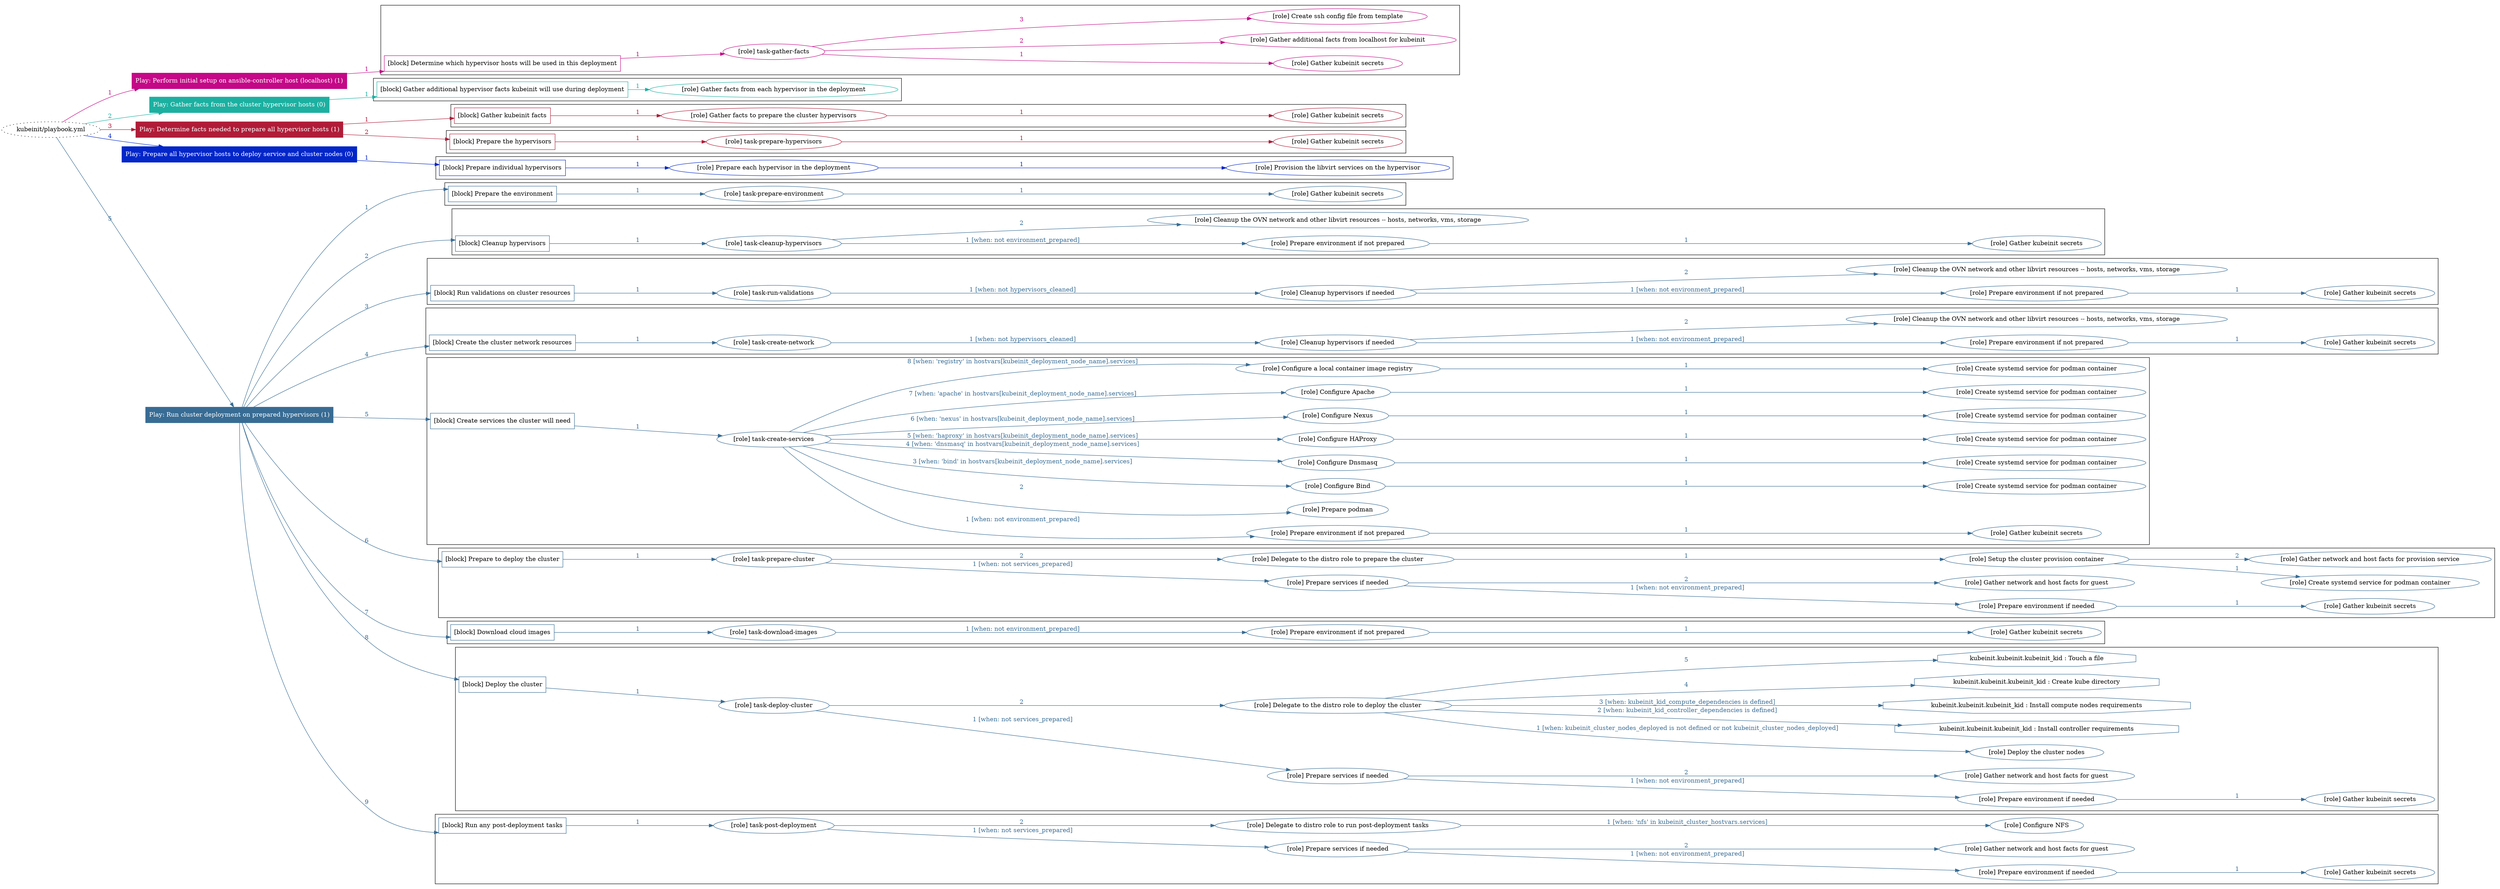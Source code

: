 digraph {
	graph [concentrate=true ordering=in rankdir=LR ratio=fill]
	edge [esep=5 sep=10]
	"kubeinit/playbook.yml" [URL="/home/runner/work/kubeinit/kubeinit/kubeinit/playbook.yml" id=playbook_81dca609 style=dotted]
	"kubeinit/playbook.yml" -> play_7cde8fb8 [label="1 " color="#c40887" fontcolor="#c40887" id=edge_72977e50 labeltooltip="1 " tooltip="1 "]
	subgraph "Play: Perform initial setup on ansible-controller host (localhost) (1)" {
		play_7cde8fb8 [label="Play: Perform initial setup on ansible-controller host (localhost) (1)" URL="/home/runner/work/kubeinit/kubeinit/kubeinit/playbook.yml" color="#c40887" fontcolor="#ffffff" id=play_7cde8fb8 shape=box style=filled tooltip=localhost]
		play_7cde8fb8 -> block_6db42156 [label=1 color="#c40887" fontcolor="#c40887" id=edge_316fd0d4 labeltooltip=1 tooltip=1]
		subgraph cluster_block_6db42156 {
			block_6db42156 [label="[block] Determine which hypervisor hosts will be used in this deployment" URL="/home/runner/work/kubeinit/kubeinit/kubeinit/playbook.yml" color="#c40887" id=block_6db42156 labeltooltip="Determine which hypervisor hosts will be used in this deployment" shape=box tooltip="Determine which hypervisor hosts will be used in this deployment"]
			block_6db42156 -> role_8717a2de [label="1 " color="#c40887" fontcolor="#c40887" id=edge_09da0698 labeltooltip="1 " tooltip="1 "]
			subgraph "task-gather-facts" {
				role_8717a2de [label="[role] task-gather-facts" URL="/home/runner/work/kubeinit/kubeinit/kubeinit/playbook.yml" color="#c40887" id=role_8717a2de tooltip="task-gather-facts"]
				role_8717a2de -> role_0fee5425 [label="1 " color="#c40887" fontcolor="#c40887" id=edge_3cf2ea3c labeltooltip="1 " tooltip="1 "]
				subgraph "Gather kubeinit secrets" {
					role_0fee5425 [label="[role] Gather kubeinit secrets" URL="/home/runner/.ansible/collections/ansible_collections/kubeinit/kubeinit/roles/kubeinit_prepare/tasks/build_hypervisors_group.yml" color="#c40887" id=role_0fee5425 tooltip="Gather kubeinit secrets"]
				}
				role_8717a2de -> role_5ed39f7d [label="2 " color="#c40887" fontcolor="#c40887" id=edge_f6979819 labeltooltip="2 " tooltip="2 "]
				subgraph "Gather additional facts from localhost for kubeinit" {
					role_5ed39f7d [label="[role] Gather additional facts from localhost for kubeinit" URL="/home/runner/.ansible/collections/ansible_collections/kubeinit/kubeinit/roles/kubeinit_prepare/tasks/build_hypervisors_group.yml" color="#c40887" id=role_5ed39f7d tooltip="Gather additional facts from localhost for kubeinit"]
				}
				role_8717a2de -> role_47b11b74 [label="3 " color="#c40887" fontcolor="#c40887" id=edge_60f4dfb2 labeltooltip="3 " tooltip="3 "]
				subgraph "Create ssh config file from template" {
					role_47b11b74 [label="[role] Create ssh config file from template" URL="/home/runner/.ansible/collections/ansible_collections/kubeinit/kubeinit/roles/kubeinit_prepare/tasks/build_hypervisors_group.yml" color="#c40887" id=role_47b11b74 tooltip="Create ssh config file from template"]
				}
			}
		}
	}
	"kubeinit/playbook.yml" -> play_f1e0f9be [label="2 " color="#1cb0a1" fontcolor="#1cb0a1" id=edge_65b0764e labeltooltip="2 " tooltip="2 "]
	subgraph "Play: Gather facts from the cluster hypervisor hosts (0)" {
		play_f1e0f9be [label="Play: Gather facts from the cluster hypervisor hosts (0)" URL="/home/runner/work/kubeinit/kubeinit/kubeinit/playbook.yml" color="#1cb0a1" fontcolor="#ffffff" id=play_f1e0f9be shape=box style=filled tooltip="Play: Gather facts from the cluster hypervisor hosts (0)"]
		play_f1e0f9be -> block_f90db3ab [label=1 color="#1cb0a1" fontcolor="#1cb0a1" id=edge_3fc7b0ac labeltooltip=1 tooltip=1]
		subgraph cluster_block_f90db3ab {
			block_f90db3ab [label="[block] Gather additional hypervisor facts kubeinit will use during deployment" URL="/home/runner/work/kubeinit/kubeinit/kubeinit/playbook.yml" color="#1cb0a1" id=block_f90db3ab labeltooltip="Gather additional hypervisor facts kubeinit will use during deployment" shape=box tooltip="Gather additional hypervisor facts kubeinit will use during deployment"]
			block_f90db3ab -> role_504bd03a [label="1 " color="#1cb0a1" fontcolor="#1cb0a1" id=edge_cd1b1315 labeltooltip="1 " tooltip="1 "]
			subgraph "Gather facts from each hypervisor in the deployment" {
				role_504bd03a [label="[role] Gather facts from each hypervisor in the deployment" URL="/home/runner/work/kubeinit/kubeinit/kubeinit/playbook.yml" color="#1cb0a1" id=role_504bd03a tooltip="Gather facts from each hypervisor in the deployment"]
			}
		}
	}
	"kubeinit/playbook.yml" -> play_7613f13d [label="3 " color="#b01c38" fontcolor="#b01c38" id=edge_48b7bb35 labeltooltip="3 " tooltip="3 "]
	subgraph "Play: Determine facts needed to prepare all hypervisor hosts (1)" {
		play_7613f13d [label="Play: Determine facts needed to prepare all hypervisor hosts (1)" URL="/home/runner/work/kubeinit/kubeinit/kubeinit/playbook.yml" color="#b01c38" fontcolor="#ffffff" id=play_7613f13d shape=box style=filled tooltip=localhost]
		play_7613f13d -> block_860943b2 [label=1 color="#b01c38" fontcolor="#b01c38" id=edge_033ca9a5 labeltooltip=1 tooltip=1]
		subgraph cluster_block_860943b2 {
			block_860943b2 [label="[block] Gather kubeinit facts" URL="/home/runner/work/kubeinit/kubeinit/kubeinit/playbook.yml" color="#b01c38" id=block_860943b2 labeltooltip="Gather kubeinit facts" shape=box tooltip="Gather kubeinit facts"]
			block_860943b2 -> role_20d5f9bf [label="1 " color="#b01c38" fontcolor="#b01c38" id=edge_d7512865 labeltooltip="1 " tooltip="1 "]
			subgraph "Gather facts to prepare the cluster hypervisors" {
				role_20d5f9bf [label="[role] Gather facts to prepare the cluster hypervisors" URL="/home/runner/work/kubeinit/kubeinit/kubeinit/playbook.yml" color="#b01c38" id=role_20d5f9bf tooltip="Gather facts to prepare the cluster hypervisors"]
				role_20d5f9bf -> role_c99f045f [label="1 " color="#b01c38" fontcolor="#b01c38" id=edge_c002a08e labeltooltip="1 " tooltip="1 "]
				subgraph "Gather kubeinit secrets" {
					role_c99f045f [label="[role] Gather kubeinit secrets" URL="/home/runner/.ansible/collections/ansible_collections/kubeinit/kubeinit/roles/kubeinit_prepare/tasks/gather_kubeinit_facts.yml" color="#b01c38" id=role_c99f045f tooltip="Gather kubeinit secrets"]
				}
			}
		}
		play_7613f13d -> block_0e3e3114 [label=2 color="#b01c38" fontcolor="#b01c38" id=edge_d37a74c7 labeltooltip=2 tooltip=2]
		subgraph cluster_block_0e3e3114 {
			block_0e3e3114 [label="[block] Prepare the hypervisors" URL="/home/runner/work/kubeinit/kubeinit/kubeinit/playbook.yml" color="#b01c38" id=block_0e3e3114 labeltooltip="Prepare the hypervisors" shape=box tooltip="Prepare the hypervisors"]
			block_0e3e3114 -> role_25af5387 [label="1 " color="#b01c38" fontcolor="#b01c38" id=edge_b5b2b56b labeltooltip="1 " tooltip="1 "]
			subgraph "task-prepare-hypervisors" {
				role_25af5387 [label="[role] task-prepare-hypervisors" URL="/home/runner/work/kubeinit/kubeinit/kubeinit/playbook.yml" color="#b01c38" id=role_25af5387 tooltip="task-prepare-hypervisors"]
				role_25af5387 -> role_45f0ec77 [label="1 " color="#b01c38" fontcolor="#b01c38" id=edge_4b40f0bc labeltooltip="1 " tooltip="1 "]
				subgraph "Gather kubeinit secrets" {
					role_45f0ec77 [label="[role] Gather kubeinit secrets" URL="/home/runner/.ansible/collections/ansible_collections/kubeinit/kubeinit/roles/kubeinit_prepare/tasks/gather_kubeinit_facts.yml" color="#b01c38" id=role_45f0ec77 tooltip="Gather kubeinit secrets"]
				}
			}
		}
	}
	"kubeinit/playbook.yml" -> play_b2e8407b [label="4 " color="#0326c9" fontcolor="#0326c9" id=edge_9c195dbf labeltooltip="4 " tooltip="4 "]
	subgraph "Play: Prepare all hypervisor hosts to deploy service and cluster nodes (0)" {
		play_b2e8407b [label="Play: Prepare all hypervisor hosts to deploy service and cluster nodes (0)" URL="/home/runner/work/kubeinit/kubeinit/kubeinit/playbook.yml" color="#0326c9" fontcolor="#ffffff" id=play_b2e8407b shape=box style=filled tooltip="Play: Prepare all hypervisor hosts to deploy service and cluster nodes (0)"]
		play_b2e8407b -> block_80c6bb26 [label=1 color="#0326c9" fontcolor="#0326c9" id=edge_6d9ae511 labeltooltip=1 tooltip=1]
		subgraph cluster_block_80c6bb26 {
			block_80c6bb26 [label="[block] Prepare individual hypervisors" URL="/home/runner/work/kubeinit/kubeinit/kubeinit/playbook.yml" color="#0326c9" id=block_80c6bb26 labeltooltip="Prepare individual hypervisors" shape=box tooltip="Prepare individual hypervisors"]
			block_80c6bb26 -> role_d9aa0c52 [label="1 " color="#0326c9" fontcolor="#0326c9" id=edge_98d00873 labeltooltip="1 " tooltip="1 "]
			subgraph "Prepare each hypervisor in the deployment" {
				role_d9aa0c52 [label="[role] Prepare each hypervisor in the deployment" URL="/home/runner/work/kubeinit/kubeinit/kubeinit/playbook.yml" color="#0326c9" id=role_d9aa0c52 tooltip="Prepare each hypervisor in the deployment"]
				role_d9aa0c52 -> role_71a00e10 [label="1 " color="#0326c9" fontcolor="#0326c9" id=edge_44f62b1b labeltooltip="1 " tooltip="1 "]
				subgraph "Provision the libvirt services on the hypervisor" {
					role_71a00e10 [label="[role] Provision the libvirt services on the hypervisor" URL="/home/runner/.ansible/collections/ansible_collections/kubeinit/kubeinit/roles/kubeinit_prepare/tasks/prepare_hypervisor.yml" color="#0326c9" id=role_71a00e10 tooltip="Provision the libvirt services on the hypervisor"]
				}
			}
		}
	}
	"kubeinit/playbook.yml" -> play_ce275efc [label="5 " color="#386c94" fontcolor="#386c94" id=edge_45c0cfee labeltooltip="5 " tooltip="5 "]
	subgraph "Play: Run cluster deployment on prepared hypervisors (1)" {
		play_ce275efc [label="Play: Run cluster deployment on prepared hypervisors (1)" URL="/home/runner/work/kubeinit/kubeinit/kubeinit/playbook.yml" color="#386c94" fontcolor="#ffffff" id=play_ce275efc shape=box style=filled tooltip=localhost]
		play_ce275efc -> block_155cc76d [label=1 color="#386c94" fontcolor="#386c94" id=edge_7598792b labeltooltip=1 tooltip=1]
		subgraph cluster_block_155cc76d {
			block_155cc76d [label="[block] Prepare the environment" URL="/home/runner/work/kubeinit/kubeinit/kubeinit/playbook.yml" color="#386c94" id=block_155cc76d labeltooltip="Prepare the environment" shape=box tooltip="Prepare the environment"]
			block_155cc76d -> role_d7ada0b0 [label="1 " color="#386c94" fontcolor="#386c94" id=edge_ca8dadc1 labeltooltip="1 " tooltip="1 "]
			subgraph "task-prepare-environment" {
				role_d7ada0b0 [label="[role] task-prepare-environment" URL="/home/runner/work/kubeinit/kubeinit/kubeinit/playbook.yml" color="#386c94" id=role_d7ada0b0 tooltip="task-prepare-environment"]
				role_d7ada0b0 -> role_18cb1e4e [label="1 " color="#386c94" fontcolor="#386c94" id=edge_f84f0054 labeltooltip="1 " tooltip="1 "]
				subgraph "Gather kubeinit secrets" {
					role_18cb1e4e [label="[role] Gather kubeinit secrets" URL="/home/runner/.ansible/collections/ansible_collections/kubeinit/kubeinit/roles/kubeinit_prepare/tasks/gather_kubeinit_facts.yml" color="#386c94" id=role_18cb1e4e tooltip="Gather kubeinit secrets"]
				}
			}
		}
		play_ce275efc -> block_f38f6bc6 [label=2 color="#386c94" fontcolor="#386c94" id=edge_e81845d3 labeltooltip=2 tooltip=2]
		subgraph cluster_block_f38f6bc6 {
			block_f38f6bc6 [label="[block] Cleanup hypervisors" URL="/home/runner/work/kubeinit/kubeinit/kubeinit/playbook.yml" color="#386c94" id=block_f38f6bc6 labeltooltip="Cleanup hypervisors" shape=box tooltip="Cleanup hypervisors"]
			block_f38f6bc6 -> role_c88b8ef9 [label="1 " color="#386c94" fontcolor="#386c94" id=edge_f5dd075d labeltooltip="1 " tooltip="1 "]
			subgraph "task-cleanup-hypervisors" {
				role_c88b8ef9 [label="[role] task-cleanup-hypervisors" URL="/home/runner/work/kubeinit/kubeinit/kubeinit/playbook.yml" color="#386c94" id=role_c88b8ef9 tooltip="task-cleanup-hypervisors"]
				role_c88b8ef9 -> role_867754e4 [label="1 [when: not environment_prepared]" color="#386c94" fontcolor="#386c94" id=edge_bbf68ed6 labeltooltip="1 [when: not environment_prepared]" tooltip="1 [when: not environment_prepared]"]
				subgraph "Prepare environment if not prepared" {
					role_867754e4 [label="[role] Prepare environment if not prepared" URL="/home/runner/.ansible/collections/ansible_collections/kubeinit/kubeinit/roles/kubeinit_prepare/tasks/cleanup_hypervisors.yml" color="#386c94" id=role_867754e4 tooltip="Prepare environment if not prepared"]
					role_867754e4 -> role_7cfc7df0 [label="1 " color="#386c94" fontcolor="#386c94" id=edge_7a8f66bd labeltooltip="1 " tooltip="1 "]
					subgraph "Gather kubeinit secrets" {
						role_7cfc7df0 [label="[role] Gather kubeinit secrets" URL="/home/runner/.ansible/collections/ansible_collections/kubeinit/kubeinit/roles/kubeinit_prepare/tasks/gather_kubeinit_facts.yml" color="#386c94" id=role_7cfc7df0 tooltip="Gather kubeinit secrets"]
					}
				}
				role_c88b8ef9 -> role_72dba04a [label="2 " color="#386c94" fontcolor="#386c94" id=edge_8869cdb3 labeltooltip="2 " tooltip="2 "]
				subgraph "Cleanup the OVN network and other libvirt resources -- hosts, networks, vms, storage" {
					role_72dba04a [label="[role] Cleanup the OVN network and other libvirt resources -- hosts, networks, vms, storage" URL="/home/runner/.ansible/collections/ansible_collections/kubeinit/kubeinit/roles/kubeinit_prepare/tasks/cleanup_hypervisors.yml" color="#386c94" id=role_72dba04a tooltip="Cleanup the OVN network and other libvirt resources -- hosts, networks, vms, storage"]
				}
			}
		}
		play_ce275efc -> block_0b0edb98 [label=3 color="#386c94" fontcolor="#386c94" id=edge_c092c503 labeltooltip=3 tooltip=3]
		subgraph cluster_block_0b0edb98 {
			block_0b0edb98 [label="[block] Run validations on cluster resources" URL="/home/runner/work/kubeinit/kubeinit/kubeinit/playbook.yml" color="#386c94" id=block_0b0edb98 labeltooltip="Run validations on cluster resources" shape=box tooltip="Run validations on cluster resources"]
			block_0b0edb98 -> role_b2de8c4a [label="1 " color="#386c94" fontcolor="#386c94" id=edge_6367eb45 labeltooltip="1 " tooltip="1 "]
			subgraph "task-run-validations" {
				role_b2de8c4a [label="[role] task-run-validations" URL="/home/runner/work/kubeinit/kubeinit/kubeinit/playbook.yml" color="#386c94" id=role_b2de8c4a tooltip="task-run-validations"]
				role_b2de8c4a -> role_7affd07a [label="1 [when: not hypervisors_cleaned]" color="#386c94" fontcolor="#386c94" id=edge_5c2ea02c labeltooltip="1 [when: not hypervisors_cleaned]" tooltip="1 [when: not hypervisors_cleaned]"]
				subgraph "Cleanup hypervisors if needed" {
					role_7affd07a [label="[role] Cleanup hypervisors if needed" URL="/home/runner/.ansible/collections/ansible_collections/kubeinit/kubeinit/roles/kubeinit_validations/tasks/main.yml" color="#386c94" id=role_7affd07a tooltip="Cleanup hypervisors if needed"]
					role_7affd07a -> role_4334369e [label="1 [when: not environment_prepared]" color="#386c94" fontcolor="#386c94" id=edge_2e98305e labeltooltip="1 [when: not environment_prepared]" tooltip="1 [when: not environment_prepared]"]
					subgraph "Prepare environment if not prepared" {
						role_4334369e [label="[role] Prepare environment if not prepared" URL="/home/runner/.ansible/collections/ansible_collections/kubeinit/kubeinit/roles/kubeinit_prepare/tasks/cleanup_hypervisors.yml" color="#386c94" id=role_4334369e tooltip="Prepare environment if not prepared"]
						role_4334369e -> role_1c5bb882 [label="1 " color="#386c94" fontcolor="#386c94" id=edge_bbda70a7 labeltooltip="1 " tooltip="1 "]
						subgraph "Gather kubeinit secrets" {
							role_1c5bb882 [label="[role] Gather kubeinit secrets" URL="/home/runner/.ansible/collections/ansible_collections/kubeinit/kubeinit/roles/kubeinit_prepare/tasks/gather_kubeinit_facts.yml" color="#386c94" id=role_1c5bb882 tooltip="Gather kubeinit secrets"]
						}
					}
					role_7affd07a -> role_aaa1eaf0 [label="2 " color="#386c94" fontcolor="#386c94" id=edge_fae32f73 labeltooltip="2 " tooltip="2 "]
					subgraph "Cleanup the OVN network and other libvirt resources -- hosts, networks, vms, storage" {
						role_aaa1eaf0 [label="[role] Cleanup the OVN network and other libvirt resources -- hosts, networks, vms, storage" URL="/home/runner/.ansible/collections/ansible_collections/kubeinit/kubeinit/roles/kubeinit_prepare/tasks/cleanup_hypervisors.yml" color="#386c94" id=role_aaa1eaf0 tooltip="Cleanup the OVN network and other libvirt resources -- hosts, networks, vms, storage"]
					}
				}
			}
		}
		play_ce275efc -> block_3a00b1bc [label=4 color="#386c94" fontcolor="#386c94" id=edge_905ff38e labeltooltip=4 tooltip=4]
		subgraph cluster_block_3a00b1bc {
			block_3a00b1bc [label="[block] Create the cluster network resources" URL="/home/runner/work/kubeinit/kubeinit/kubeinit/playbook.yml" color="#386c94" id=block_3a00b1bc labeltooltip="Create the cluster network resources" shape=box tooltip="Create the cluster network resources"]
			block_3a00b1bc -> role_ddff5334 [label="1 " color="#386c94" fontcolor="#386c94" id=edge_e1825525 labeltooltip="1 " tooltip="1 "]
			subgraph "task-create-network" {
				role_ddff5334 [label="[role] task-create-network" URL="/home/runner/work/kubeinit/kubeinit/kubeinit/playbook.yml" color="#386c94" id=role_ddff5334 tooltip="task-create-network"]
				role_ddff5334 -> role_2a09093c [label="1 [when: not hypervisors_cleaned]" color="#386c94" fontcolor="#386c94" id=edge_f60a8cd1 labeltooltip="1 [when: not hypervisors_cleaned]" tooltip="1 [when: not hypervisors_cleaned]"]
				subgraph "Cleanup hypervisors if needed" {
					role_2a09093c [label="[role] Cleanup hypervisors if needed" URL="/home/runner/.ansible/collections/ansible_collections/kubeinit/kubeinit/roles/kubeinit_libvirt/tasks/create_network.yml" color="#386c94" id=role_2a09093c tooltip="Cleanup hypervisors if needed"]
					role_2a09093c -> role_fee6901c [label="1 [when: not environment_prepared]" color="#386c94" fontcolor="#386c94" id=edge_c9de1a80 labeltooltip="1 [when: not environment_prepared]" tooltip="1 [when: not environment_prepared]"]
					subgraph "Prepare environment if not prepared" {
						role_fee6901c [label="[role] Prepare environment if not prepared" URL="/home/runner/.ansible/collections/ansible_collections/kubeinit/kubeinit/roles/kubeinit_prepare/tasks/cleanup_hypervisors.yml" color="#386c94" id=role_fee6901c tooltip="Prepare environment if not prepared"]
						role_fee6901c -> role_db85b83b [label="1 " color="#386c94" fontcolor="#386c94" id=edge_4c996df7 labeltooltip="1 " tooltip="1 "]
						subgraph "Gather kubeinit secrets" {
							role_db85b83b [label="[role] Gather kubeinit secrets" URL="/home/runner/.ansible/collections/ansible_collections/kubeinit/kubeinit/roles/kubeinit_prepare/tasks/gather_kubeinit_facts.yml" color="#386c94" id=role_db85b83b tooltip="Gather kubeinit secrets"]
						}
					}
					role_2a09093c -> role_f1827da3 [label="2 " color="#386c94" fontcolor="#386c94" id=edge_703abfae labeltooltip="2 " tooltip="2 "]
					subgraph "Cleanup the OVN network and other libvirt resources -- hosts, networks, vms, storage" {
						role_f1827da3 [label="[role] Cleanup the OVN network and other libvirt resources -- hosts, networks, vms, storage" URL="/home/runner/.ansible/collections/ansible_collections/kubeinit/kubeinit/roles/kubeinit_prepare/tasks/cleanup_hypervisors.yml" color="#386c94" id=role_f1827da3 tooltip="Cleanup the OVN network and other libvirt resources -- hosts, networks, vms, storage"]
					}
				}
			}
		}
		play_ce275efc -> block_adf0a8ab [label=5 color="#386c94" fontcolor="#386c94" id=edge_d7886845 labeltooltip=5 tooltip=5]
		subgraph cluster_block_adf0a8ab {
			block_adf0a8ab [label="[block] Create services the cluster will need" URL="/home/runner/work/kubeinit/kubeinit/kubeinit/playbook.yml" color="#386c94" id=block_adf0a8ab labeltooltip="Create services the cluster will need" shape=box tooltip="Create services the cluster will need"]
			block_adf0a8ab -> role_dddefbf5 [label="1 " color="#386c94" fontcolor="#386c94" id=edge_d452afaf labeltooltip="1 " tooltip="1 "]
			subgraph "task-create-services" {
				role_dddefbf5 [label="[role] task-create-services" URL="/home/runner/work/kubeinit/kubeinit/kubeinit/playbook.yml" color="#386c94" id=role_dddefbf5 tooltip="task-create-services"]
				role_dddefbf5 -> role_318add74 [label="1 [when: not environment_prepared]" color="#386c94" fontcolor="#386c94" id=edge_e34a618b labeltooltip="1 [when: not environment_prepared]" tooltip="1 [when: not environment_prepared]"]
				subgraph "Prepare environment if not prepared" {
					role_318add74 [label="[role] Prepare environment if not prepared" URL="/home/runner/.ansible/collections/ansible_collections/kubeinit/kubeinit/roles/kubeinit_services/tasks/main.yml" color="#386c94" id=role_318add74 tooltip="Prepare environment if not prepared"]
					role_318add74 -> role_3315051c [label="1 " color="#386c94" fontcolor="#386c94" id=edge_9eb7145e labeltooltip="1 " tooltip="1 "]
					subgraph "Gather kubeinit secrets" {
						role_3315051c [label="[role] Gather kubeinit secrets" URL="/home/runner/.ansible/collections/ansible_collections/kubeinit/kubeinit/roles/kubeinit_prepare/tasks/gather_kubeinit_facts.yml" color="#386c94" id=role_3315051c tooltip="Gather kubeinit secrets"]
					}
				}
				role_dddefbf5 -> role_5628bfff [label="2 " color="#386c94" fontcolor="#386c94" id=edge_5560f294 labeltooltip="2 " tooltip="2 "]
				subgraph "Prepare podman" {
					role_5628bfff [label="[role] Prepare podman" URL="/home/runner/.ansible/collections/ansible_collections/kubeinit/kubeinit/roles/kubeinit_services/tasks/00_create_service_pod.yml" color="#386c94" id=role_5628bfff tooltip="Prepare podman"]
				}
				role_dddefbf5 -> role_7e37c486 [label="3 [when: 'bind' in hostvars[kubeinit_deployment_node_name].services]" color="#386c94" fontcolor="#386c94" id=edge_3efec0aa labeltooltip="3 [when: 'bind' in hostvars[kubeinit_deployment_node_name].services]" tooltip="3 [when: 'bind' in hostvars[kubeinit_deployment_node_name].services]"]
				subgraph "Configure Bind" {
					role_7e37c486 [label="[role] Configure Bind" URL="/home/runner/.ansible/collections/ansible_collections/kubeinit/kubeinit/roles/kubeinit_services/tasks/start_services_containers.yml" color="#386c94" id=role_7e37c486 tooltip="Configure Bind"]
					role_7e37c486 -> role_9d416426 [label="1 " color="#386c94" fontcolor="#386c94" id=edge_f539c4c6 labeltooltip="1 " tooltip="1 "]
					subgraph "Create systemd service for podman container" {
						role_9d416426 [label="[role] Create systemd service for podman container" URL="/home/runner/.ansible/collections/ansible_collections/kubeinit/kubeinit/roles/kubeinit_bind/tasks/main.yml" color="#386c94" id=role_9d416426 tooltip="Create systemd service for podman container"]
					}
				}
				role_dddefbf5 -> role_0d5b0ef3 [label="4 [when: 'dnsmasq' in hostvars[kubeinit_deployment_node_name].services]" color="#386c94" fontcolor="#386c94" id=edge_4fbf9303 labeltooltip="4 [when: 'dnsmasq' in hostvars[kubeinit_deployment_node_name].services]" tooltip="4 [when: 'dnsmasq' in hostvars[kubeinit_deployment_node_name].services]"]
				subgraph "Configure Dnsmasq" {
					role_0d5b0ef3 [label="[role] Configure Dnsmasq" URL="/home/runner/.ansible/collections/ansible_collections/kubeinit/kubeinit/roles/kubeinit_services/tasks/start_services_containers.yml" color="#386c94" id=role_0d5b0ef3 tooltip="Configure Dnsmasq"]
					role_0d5b0ef3 -> role_30f29706 [label="1 " color="#386c94" fontcolor="#386c94" id=edge_c2b7f9da labeltooltip="1 " tooltip="1 "]
					subgraph "Create systemd service for podman container" {
						role_30f29706 [label="[role] Create systemd service for podman container" URL="/home/runner/.ansible/collections/ansible_collections/kubeinit/kubeinit/roles/kubeinit_dnsmasq/tasks/main.yml" color="#386c94" id=role_30f29706 tooltip="Create systemd service for podman container"]
					}
				}
				role_dddefbf5 -> role_8c8ade98 [label="5 [when: 'haproxy' in hostvars[kubeinit_deployment_node_name].services]" color="#386c94" fontcolor="#386c94" id=edge_19815cae labeltooltip="5 [when: 'haproxy' in hostvars[kubeinit_deployment_node_name].services]" tooltip="5 [when: 'haproxy' in hostvars[kubeinit_deployment_node_name].services]"]
				subgraph "Configure HAProxy" {
					role_8c8ade98 [label="[role] Configure HAProxy" URL="/home/runner/.ansible/collections/ansible_collections/kubeinit/kubeinit/roles/kubeinit_services/tasks/start_services_containers.yml" color="#386c94" id=role_8c8ade98 tooltip="Configure HAProxy"]
					role_8c8ade98 -> role_354a373b [label="1 " color="#386c94" fontcolor="#386c94" id=edge_ffe3d4f8 labeltooltip="1 " tooltip="1 "]
					subgraph "Create systemd service for podman container" {
						role_354a373b [label="[role] Create systemd service for podman container" URL="/home/runner/.ansible/collections/ansible_collections/kubeinit/kubeinit/roles/kubeinit_haproxy/tasks/main.yml" color="#386c94" id=role_354a373b tooltip="Create systemd service for podman container"]
					}
				}
				role_dddefbf5 -> role_fae0a14b [label="6 [when: 'nexus' in hostvars[kubeinit_deployment_node_name].services]" color="#386c94" fontcolor="#386c94" id=edge_c606065f labeltooltip="6 [when: 'nexus' in hostvars[kubeinit_deployment_node_name].services]" tooltip="6 [when: 'nexus' in hostvars[kubeinit_deployment_node_name].services]"]
				subgraph "Configure Nexus" {
					role_fae0a14b [label="[role] Configure Nexus" URL="/home/runner/.ansible/collections/ansible_collections/kubeinit/kubeinit/roles/kubeinit_services/tasks/start_services_containers.yml" color="#386c94" id=role_fae0a14b tooltip="Configure Nexus"]
					role_fae0a14b -> role_f0e2de18 [label="1 " color="#386c94" fontcolor="#386c94" id=edge_5704ffdf labeltooltip="1 " tooltip="1 "]
					subgraph "Create systemd service for podman container" {
						role_f0e2de18 [label="[role] Create systemd service for podman container" URL="/home/runner/.ansible/collections/ansible_collections/kubeinit/kubeinit/roles/kubeinit_nexus/tasks/main.yml" color="#386c94" id=role_f0e2de18 tooltip="Create systemd service for podman container"]
					}
				}
				role_dddefbf5 -> role_62af2133 [label="7 [when: 'apache' in hostvars[kubeinit_deployment_node_name].services]" color="#386c94" fontcolor="#386c94" id=edge_62439c19 labeltooltip="7 [when: 'apache' in hostvars[kubeinit_deployment_node_name].services]" tooltip="7 [when: 'apache' in hostvars[kubeinit_deployment_node_name].services]"]
				subgraph "Configure Apache" {
					role_62af2133 [label="[role] Configure Apache" URL="/home/runner/.ansible/collections/ansible_collections/kubeinit/kubeinit/roles/kubeinit_services/tasks/start_services_containers.yml" color="#386c94" id=role_62af2133 tooltip="Configure Apache"]
					role_62af2133 -> role_770998bb [label="1 " color="#386c94" fontcolor="#386c94" id=edge_051374c0 labeltooltip="1 " tooltip="1 "]
					subgraph "Create systemd service for podman container" {
						role_770998bb [label="[role] Create systemd service for podman container" URL="/home/runner/.ansible/collections/ansible_collections/kubeinit/kubeinit/roles/kubeinit_apache/tasks/main.yml" color="#386c94" id=role_770998bb tooltip="Create systemd service for podman container"]
					}
				}
				role_dddefbf5 -> role_ab693e53 [label="8 [when: 'registry' in hostvars[kubeinit_deployment_node_name].services]" color="#386c94" fontcolor="#386c94" id=edge_a8511344 labeltooltip="8 [when: 'registry' in hostvars[kubeinit_deployment_node_name].services]" tooltip="8 [when: 'registry' in hostvars[kubeinit_deployment_node_name].services]"]
				subgraph "Configure a local container image registry" {
					role_ab693e53 [label="[role] Configure a local container image registry" URL="/home/runner/.ansible/collections/ansible_collections/kubeinit/kubeinit/roles/kubeinit_services/tasks/start_services_containers.yml" color="#386c94" id=role_ab693e53 tooltip="Configure a local container image registry"]
					role_ab693e53 -> role_62f2e8ff [label="1 " color="#386c94" fontcolor="#386c94" id=edge_71dc103a labeltooltip="1 " tooltip="1 "]
					subgraph "Create systemd service for podman container" {
						role_62f2e8ff [label="[role] Create systemd service for podman container" URL="/home/runner/.ansible/collections/ansible_collections/kubeinit/kubeinit/roles/kubeinit_registry/tasks/main.yml" color="#386c94" id=role_62f2e8ff tooltip="Create systemd service for podman container"]
					}
				}
			}
		}
		play_ce275efc -> block_9ee6c328 [label=6 color="#386c94" fontcolor="#386c94" id=edge_25f2bb62 labeltooltip=6 tooltip=6]
		subgraph cluster_block_9ee6c328 {
			block_9ee6c328 [label="[block] Prepare to deploy the cluster" URL="/home/runner/work/kubeinit/kubeinit/kubeinit/playbook.yml" color="#386c94" id=block_9ee6c328 labeltooltip="Prepare to deploy the cluster" shape=box tooltip="Prepare to deploy the cluster"]
			block_9ee6c328 -> role_20f64db0 [label="1 " color="#386c94" fontcolor="#386c94" id=edge_e8bbf247 labeltooltip="1 " tooltip="1 "]
			subgraph "task-prepare-cluster" {
				role_20f64db0 [label="[role] task-prepare-cluster" URL="/home/runner/work/kubeinit/kubeinit/kubeinit/playbook.yml" color="#386c94" id=role_20f64db0 tooltip="task-prepare-cluster"]
				role_20f64db0 -> role_7ff3c3db [label="1 [when: not services_prepared]" color="#386c94" fontcolor="#386c94" id=edge_93bbc2b5 labeltooltip="1 [when: not services_prepared]" tooltip="1 [when: not services_prepared]"]
				subgraph "Prepare services if needed" {
					role_7ff3c3db [label="[role] Prepare services if needed" URL="/home/runner/.ansible/collections/ansible_collections/kubeinit/kubeinit/roles/kubeinit_prepare/tasks/prepare_cluster.yml" color="#386c94" id=role_7ff3c3db tooltip="Prepare services if needed"]
					role_7ff3c3db -> role_52f45435 [label="1 [when: not environment_prepared]" color="#386c94" fontcolor="#386c94" id=edge_4668cd47 labeltooltip="1 [when: not environment_prepared]" tooltip="1 [when: not environment_prepared]"]
					subgraph "Prepare environment if needed" {
						role_52f45435 [label="[role] Prepare environment if needed" URL="/home/runner/.ansible/collections/ansible_collections/kubeinit/kubeinit/roles/kubeinit_services/tasks/prepare_services.yml" color="#386c94" id=role_52f45435 tooltip="Prepare environment if needed"]
						role_52f45435 -> role_73b043b0 [label="1 " color="#386c94" fontcolor="#386c94" id=edge_b1b0cefd labeltooltip="1 " tooltip="1 "]
						subgraph "Gather kubeinit secrets" {
							role_73b043b0 [label="[role] Gather kubeinit secrets" URL="/home/runner/.ansible/collections/ansible_collections/kubeinit/kubeinit/roles/kubeinit_prepare/tasks/gather_kubeinit_facts.yml" color="#386c94" id=role_73b043b0 tooltip="Gather kubeinit secrets"]
						}
					}
					role_7ff3c3db -> role_1cf368eb [label="2 " color="#386c94" fontcolor="#386c94" id=edge_3a95757b labeltooltip="2 " tooltip="2 "]
					subgraph "Gather network and host facts for guest" {
						role_1cf368eb [label="[role] Gather network and host facts for guest" URL="/home/runner/.ansible/collections/ansible_collections/kubeinit/kubeinit/roles/kubeinit_services/tasks/prepare_services.yml" color="#386c94" id=role_1cf368eb tooltip="Gather network and host facts for guest"]
					}
				}
				role_20f64db0 -> role_ac634512 [label="2 " color="#386c94" fontcolor="#386c94" id=edge_b5bb54f9 labeltooltip="2 " tooltip="2 "]
				subgraph "Delegate to the distro role to prepare the cluster" {
					role_ac634512 [label="[role] Delegate to the distro role to prepare the cluster" URL="/home/runner/.ansible/collections/ansible_collections/kubeinit/kubeinit/roles/kubeinit_prepare/tasks/prepare_cluster.yml" color="#386c94" id=role_ac634512 tooltip="Delegate to the distro role to prepare the cluster"]
					role_ac634512 -> role_978ca95f [label="1 " color="#386c94" fontcolor="#386c94" id=edge_c877e4f1 labeltooltip="1 " tooltip="1 "]
					subgraph "Setup the cluster provision container" {
						role_978ca95f [label="[role] Setup the cluster provision container" URL="/home/runner/.ansible/collections/ansible_collections/kubeinit/kubeinit/roles/kubeinit_kid/tasks/prepare_cluster.yml" color="#386c94" id=role_978ca95f tooltip="Setup the cluster provision container"]
						role_978ca95f -> role_f2dad874 [label="1 " color="#386c94" fontcolor="#386c94" id=edge_633067b6 labeltooltip="1 " tooltip="1 "]
						subgraph "Create systemd service for podman container" {
							role_f2dad874 [label="[role] Create systemd service for podman container" URL="/home/runner/.ansible/collections/ansible_collections/kubeinit/kubeinit/roles/kubeinit_services/tasks/create_provision_container.yml" color="#386c94" id=role_f2dad874 tooltip="Create systemd service for podman container"]
						}
						role_978ca95f -> role_0c4b42a1 [label="2 " color="#386c94" fontcolor="#386c94" id=edge_f9412867 labeltooltip="2 " tooltip="2 "]
						subgraph "Gather network and host facts for provision service" {
							role_0c4b42a1 [label="[role] Gather network and host facts for provision service" URL="/home/runner/.ansible/collections/ansible_collections/kubeinit/kubeinit/roles/kubeinit_services/tasks/create_provision_container.yml" color="#386c94" id=role_0c4b42a1 tooltip="Gather network and host facts for provision service"]
						}
					}
				}
			}
		}
		play_ce275efc -> block_2d105d2e [label=7 color="#386c94" fontcolor="#386c94" id=edge_0b77edc5 labeltooltip=7 tooltip=7]
		subgraph cluster_block_2d105d2e {
			block_2d105d2e [label="[block] Download cloud images" URL="/home/runner/work/kubeinit/kubeinit/kubeinit/playbook.yml" color="#386c94" id=block_2d105d2e labeltooltip="Download cloud images" shape=box tooltip="Download cloud images"]
			block_2d105d2e -> role_6745b447 [label="1 " color="#386c94" fontcolor="#386c94" id=edge_8aaedb31 labeltooltip="1 " tooltip="1 "]
			subgraph "task-download-images" {
				role_6745b447 [label="[role] task-download-images" URL="/home/runner/work/kubeinit/kubeinit/kubeinit/playbook.yml" color="#386c94" id=role_6745b447 tooltip="task-download-images"]
				role_6745b447 -> role_b7512118 [label="1 [when: not environment_prepared]" color="#386c94" fontcolor="#386c94" id=edge_169d7e42 labeltooltip="1 [when: not environment_prepared]" tooltip="1 [when: not environment_prepared]"]
				subgraph "Prepare environment if not prepared" {
					role_b7512118 [label="[role] Prepare environment if not prepared" URL="/home/runner/.ansible/collections/ansible_collections/kubeinit/kubeinit/roles/kubeinit_libvirt/tasks/download_cloud_images.yml" color="#386c94" id=role_b7512118 tooltip="Prepare environment if not prepared"]
					role_b7512118 -> role_c1b0dd86 [label="1 " color="#386c94" fontcolor="#386c94" id=edge_f8a92c8f labeltooltip="1 " tooltip="1 "]
					subgraph "Gather kubeinit secrets" {
						role_c1b0dd86 [label="[role] Gather kubeinit secrets" URL="/home/runner/.ansible/collections/ansible_collections/kubeinit/kubeinit/roles/kubeinit_prepare/tasks/gather_kubeinit_facts.yml" color="#386c94" id=role_c1b0dd86 tooltip="Gather kubeinit secrets"]
					}
				}
			}
		}
		play_ce275efc -> block_8e068a97 [label=8 color="#386c94" fontcolor="#386c94" id=edge_5f0909d8 labeltooltip=8 tooltip=8]
		subgraph cluster_block_8e068a97 {
			block_8e068a97 [label="[block] Deploy the cluster" URL="/home/runner/work/kubeinit/kubeinit/kubeinit/playbook.yml" color="#386c94" id=block_8e068a97 labeltooltip="Deploy the cluster" shape=box tooltip="Deploy the cluster"]
			block_8e068a97 -> role_baa39145 [label="1 " color="#386c94" fontcolor="#386c94" id=edge_a016244a labeltooltip="1 " tooltip="1 "]
			subgraph "task-deploy-cluster" {
				role_baa39145 [label="[role] task-deploy-cluster" URL="/home/runner/work/kubeinit/kubeinit/kubeinit/playbook.yml" color="#386c94" id=role_baa39145 tooltip="task-deploy-cluster"]
				role_baa39145 -> role_cc4658e3 [label="1 [when: not services_prepared]" color="#386c94" fontcolor="#386c94" id=edge_6bcefab2 labeltooltip="1 [when: not services_prepared]" tooltip="1 [when: not services_prepared]"]
				subgraph "Prepare services if needed" {
					role_cc4658e3 [label="[role] Prepare services if needed" URL="/home/runner/.ansible/collections/ansible_collections/kubeinit/kubeinit/roles/kubeinit_prepare/tasks/deploy_cluster.yml" color="#386c94" id=role_cc4658e3 tooltip="Prepare services if needed"]
					role_cc4658e3 -> role_3a7aeecf [label="1 [when: not environment_prepared]" color="#386c94" fontcolor="#386c94" id=edge_0ad17f0f labeltooltip="1 [when: not environment_prepared]" tooltip="1 [when: not environment_prepared]"]
					subgraph "Prepare environment if needed" {
						role_3a7aeecf [label="[role] Prepare environment if needed" URL="/home/runner/.ansible/collections/ansible_collections/kubeinit/kubeinit/roles/kubeinit_services/tasks/prepare_services.yml" color="#386c94" id=role_3a7aeecf tooltip="Prepare environment if needed"]
						role_3a7aeecf -> role_db1ffb0d [label="1 " color="#386c94" fontcolor="#386c94" id=edge_5972ea24 labeltooltip="1 " tooltip="1 "]
						subgraph "Gather kubeinit secrets" {
							role_db1ffb0d [label="[role] Gather kubeinit secrets" URL="/home/runner/.ansible/collections/ansible_collections/kubeinit/kubeinit/roles/kubeinit_prepare/tasks/gather_kubeinit_facts.yml" color="#386c94" id=role_db1ffb0d tooltip="Gather kubeinit secrets"]
						}
					}
					role_cc4658e3 -> role_8d5215da [label="2 " color="#386c94" fontcolor="#386c94" id=edge_173fa4d2 labeltooltip="2 " tooltip="2 "]
					subgraph "Gather network and host facts for guest" {
						role_8d5215da [label="[role] Gather network and host facts for guest" URL="/home/runner/.ansible/collections/ansible_collections/kubeinit/kubeinit/roles/kubeinit_services/tasks/prepare_services.yml" color="#386c94" id=role_8d5215da tooltip="Gather network and host facts for guest"]
					}
				}
				role_baa39145 -> role_4acf4e4c [label="2 " color="#386c94" fontcolor="#386c94" id=edge_cb6244b4 labeltooltip="2 " tooltip="2 "]
				subgraph "Delegate to the distro role to deploy the cluster" {
					role_4acf4e4c [label="[role] Delegate to the distro role to deploy the cluster" URL="/home/runner/.ansible/collections/ansible_collections/kubeinit/kubeinit/roles/kubeinit_prepare/tasks/deploy_cluster.yml" color="#386c94" id=role_4acf4e4c tooltip="Delegate to the distro role to deploy the cluster"]
					role_4acf4e4c -> role_b2757baf [label="1 [when: kubeinit_cluster_nodes_deployed is not defined or not kubeinit_cluster_nodes_deployed]" color="#386c94" fontcolor="#386c94" id=edge_de0442a0 labeltooltip="1 [when: kubeinit_cluster_nodes_deployed is not defined or not kubeinit_cluster_nodes_deployed]" tooltip="1 [when: kubeinit_cluster_nodes_deployed is not defined or not kubeinit_cluster_nodes_deployed]"]
					subgraph "Deploy the cluster nodes" {
						role_b2757baf [label="[role] Deploy the cluster nodes" URL="/home/runner/.ansible/collections/ansible_collections/kubeinit/kubeinit/roles/kubeinit_kid/tasks/main.yml" color="#386c94" id=role_b2757baf tooltip="Deploy the cluster nodes"]
					}
					task_6e315656 [label="kubeinit.kubeinit.kubeinit_kid : Install controller requirements" URL="/home/runner/.ansible/collections/ansible_collections/kubeinit/kubeinit/roles/kubeinit_kid/tasks/main.yml" color="#386c94" id=task_6e315656 shape=octagon tooltip="kubeinit.kubeinit.kubeinit_kid : Install controller requirements"]
					role_4acf4e4c -> task_6e315656 [label="2 [when: kubeinit_kid_controller_dependencies is defined]" color="#386c94" fontcolor="#386c94" id=edge_cf8096af labeltooltip="2 [when: kubeinit_kid_controller_dependencies is defined]" tooltip="2 [when: kubeinit_kid_controller_dependencies is defined]"]
					task_ed0c6742 [label="kubeinit.kubeinit.kubeinit_kid : Install compute nodes requirements" URL="/home/runner/.ansible/collections/ansible_collections/kubeinit/kubeinit/roles/kubeinit_kid/tasks/main.yml" color="#386c94" id=task_ed0c6742 shape=octagon tooltip="kubeinit.kubeinit.kubeinit_kid : Install compute nodes requirements"]
					role_4acf4e4c -> task_ed0c6742 [label="3 [when: kubeinit_kid_compute_dependencies is defined]" color="#386c94" fontcolor="#386c94" id=edge_da2f0b4a labeltooltip="3 [when: kubeinit_kid_compute_dependencies is defined]" tooltip="3 [when: kubeinit_kid_compute_dependencies is defined]"]
					task_f6dc128b [label="kubeinit.kubeinit.kubeinit_kid : Create kube directory" URL="/home/runner/.ansible/collections/ansible_collections/kubeinit/kubeinit/roles/kubeinit_kid/tasks/main.yml" color="#386c94" id=task_f6dc128b shape=octagon tooltip="kubeinit.kubeinit.kubeinit_kid : Create kube directory"]
					role_4acf4e4c -> task_f6dc128b [label="4 " color="#386c94" fontcolor="#386c94" id=edge_365f7d02 labeltooltip="4 " tooltip="4 "]
					task_ae69f432 [label="kubeinit.kubeinit.kubeinit_kid : Touch a file" URL="/home/runner/.ansible/collections/ansible_collections/kubeinit/kubeinit/roles/kubeinit_kid/tasks/main.yml" color="#386c94" id=task_ae69f432 shape=octagon tooltip="kubeinit.kubeinit.kubeinit_kid : Touch a file"]
					role_4acf4e4c -> task_ae69f432 [label="5 " color="#386c94" fontcolor="#386c94" id=edge_f7794e32 labeltooltip="5 " tooltip="5 "]
				}
			}
		}
		play_ce275efc -> block_3c7fd7d1 [label=9 color="#386c94" fontcolor="#386c94" id=edge_c9d1628e labeltooltip=9 tooltip=9]
		subgraph cluster_block_3c7fd7d1 {
			block_3c7fd7d1 [label="[block] Run any post-deployment tasks" URL="/home/runner/work/kubeinit/kubeinit/kubeinit/playbook.yml" color="#386c94" id=block_3c7fd7d1 labeltooltip="Run any post-deployment tasks" shape=box tooltip="Run any post-deployment tasks"]
			block_3c7fd7d1 -> role_ff322f80 [label="1 " color="#386c94" fontcolor="#386c94" id=edge_c4431c7c labeltooltip="1 " tooltip="1 "]
			subgraph "task-post-deployment" {
				role_ff322f80 [label="[role] task-post-deployment" URL="/home/runner/work/kubeinit/kubeinit/kubeinit/playbook.yml" color="#386c94" id=role_ff322f80 tooltip="task-post-deployment"]
				role_ff322f80 -> role_850fb2f3 [label="1 [when: not services_prepared]" color="#386c94" fontcolor="#386c94" id=edge_453a37fa labeltooltip="1 [when: not services_prepared]" tooltip="1 [when: not services_prepared]"]
				subgraph "Prepare services if needed" {
					role_850fb2f3 [label="[role] Prepare services if needed" URL="/home/runner/.ansible/collections/ansible_collections/kubeinit/kubeinit/roles/kubeinit_prepare/tasks/post_deployment.yml" color="#386c94" id=role_850fb2f3 tooltip="Prepare services if needed"]
					role_850fb2f3 -> role_ff58011a [label="1 [when: not environment_prepared]" color="#386c94" fontcolor="#386c94" id=edge_f915b6c8 labeltooltip="1 [when: not environment_prepared]" tooltip="1 [when: not environment_prepared]"]
					subgraph "Prepare environment if needed" {
						role_ff58011a [label="[role] Prepare environment if needed" URL="/home/runner/.ansible/collections/ansible_collections/kubeinit/kubeinit/roles/kubeinit_services/tasks/prepare_services.yml" color="#386c94" id=role_ff58011a tooltip="Prepare environment if needed"]
						role_ff58011a -> role_452833e6 [label="1 " color="#386c94" fontcolor="#386c94" id=edge_acfb9bcb labeltooltip="1 " tooltip="1 "]
						subgraph "Gather kubeinit secrets" {
							role_452833e6 [label="[role] Gather kubeinit secrets" URL="/home/runner/.ansible/collections/ansible_collections/kubeinit/kubeinit/roles/kubeinit_prepare/tasks/gather_kubeinit_facts.yml" color="#386c94" id=role_452833e6 tooltip="Gather kubeinit secrets"]
						}
					}
					role_850fb2f3 -> role_81551744 [label="2 " color="#386c94" fontcolor="#386c94" id=edge_1f64b183 labeltooltip="2 " tooltip="2 "]
					subgraph "Gather network and host facts for guest" {
						role_81551744 [label="[role] Gather network and host facts for guest" URL="/home/runner/.ansible/collections/ansible_collections/kubeinit/kubeinit/roles/kubeinit_services/tasks/prepare_services.yml" color="#386c94" id=role_81551744 tooltip="Gather network and host facts for guest"]
					}
				}
				role_ff322f80 -> role_96ae72d7 [label="2 " color="#386c94" fontcolor="#386c94" id=edge_d3fc3a36 labeltooltip="2 " tooltip="2 "]
				subgraph "Delegate to distro role to run post-deployment tasks" {
					role_96ae72d7 [label="[role] Delegate to distro role to run post-deployment tasks" URL="/home/runner/.ansible/collections/ansible_collections/kubeinit/kubeinit/roles/kubeinit_prepare/tasks/post_deployment.yml" color="#386c94" id=role_96ae72d7 tooltip="Delegate to distro role to run post-deployment tasks"]
					role_96ae72d7 -> role_146feaec [label="1 [when: 'nfs' in kubeinit_cluster_hostvars.services]" color="#386c94" fontcolor="#386c94" id=edge_617dafac labeltooltip="1 [when: 'nfs' in kubeinit_cluster_hostvars.services]" tooltip="1 [when: 'nfs' in kubeinit_cluster_hostvars.services]"]
					subgraph "Configure NFS" {
						role_146feaec [label="[role] Configure NFS" URL="/home/runner/.ansible/collections/ansible_collections/kubeinit/kubeinit/roles/kubeinit_kid/tasks/post_deployment_tasks.yml" color="#386c94" id=role_146feaec tooltip="Configure NFS"]
					}
				}
			}
		}
	}
}

